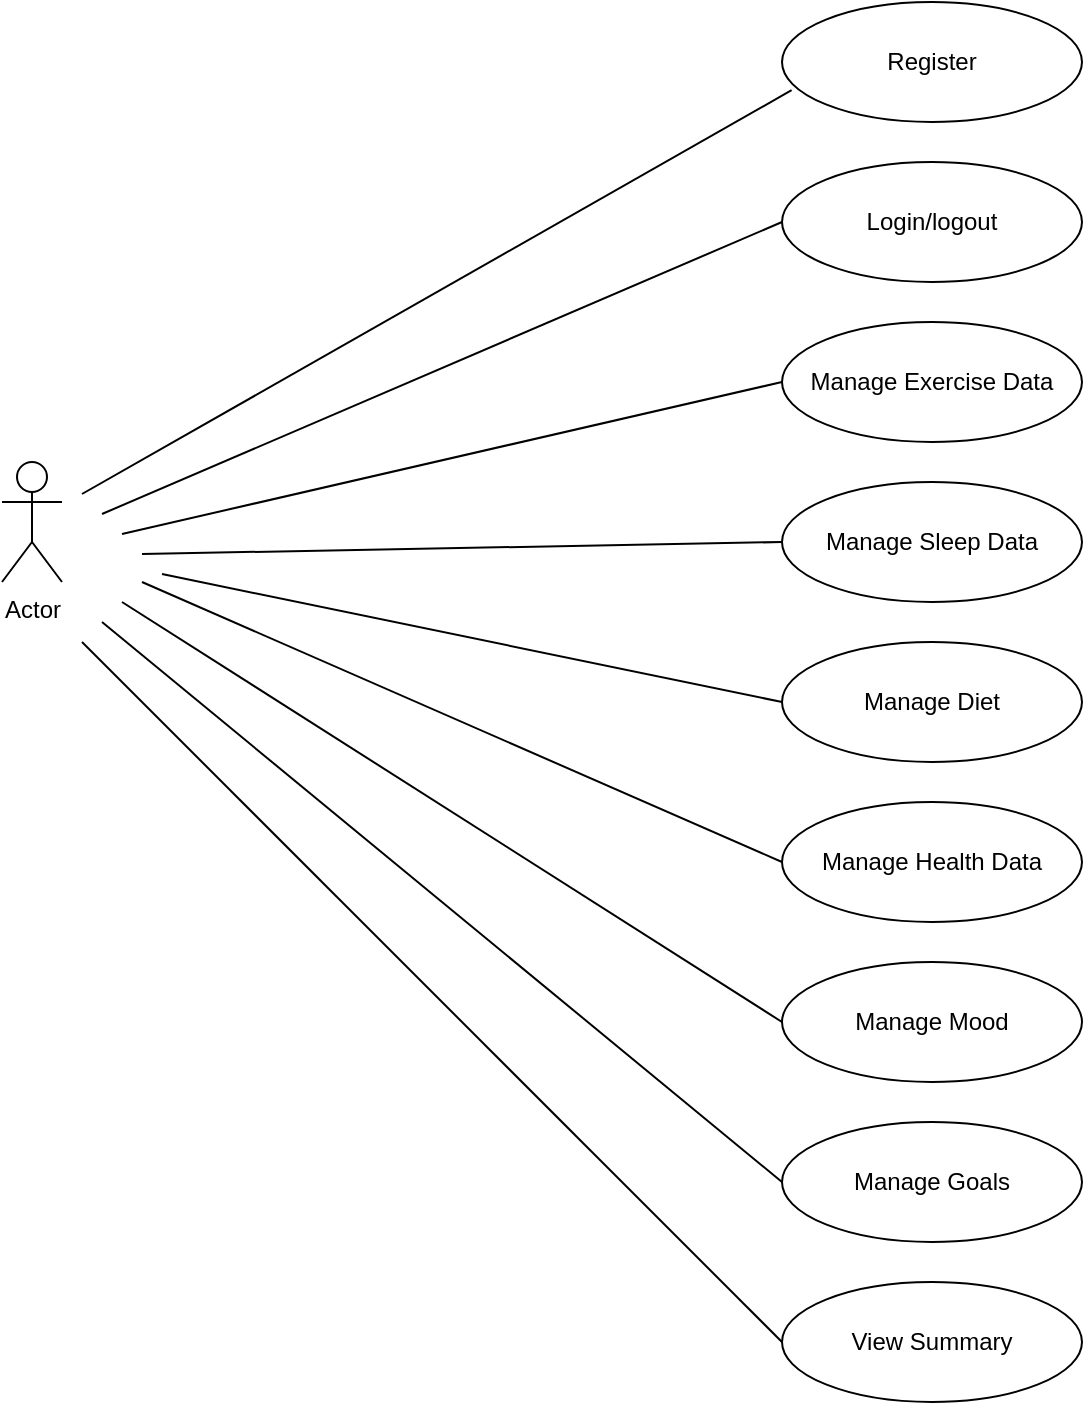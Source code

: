 <mxfile version="26.2.9">
  <diagram name="Page-1" id="pANCqRTnDvpiT3NyE_gX">
    <mxGraphModel dx="1256" dy="517" grid="1" gridSize="10" guides="1" tooltips="1" connect="1" arrows="1" fold="1" page="1" pageScale="1" pageWidth="850" pageHeight="1100" math="0" shadow="0">
      <root>
        <mxCell id="0" />
        <mxCell id="1" parent="0" />
        <mxCell id="AtM_QINytiNtAoSNpMNk-3" value="Actor" style="shape=umlActor;verticalLabelPosition=bottom;verticalAlign=top;html=1;outlineConnect=0;" parent="1" vertex="1">
          <mxGeometry x="120" y="250" width="30" height="60" as="geometry" />
        </mxCell>
        <mxCell id="AtM_QINytiNtAoSNpMNk-8" value="Login/logout" style="ellipse;whiteSpace=wrap;html=1;" parent="1" vertex="1">
          <mxGeometry x="510" y="100" width="150" height="60" as="geometry" />
        </mxCell>
        <mxCell id="AtM_QINytiNtAoSNpMNk-9" value="Manage Exercise Data" style="ellipse;whiteSpace=wrap;html=1;" parent="1" vertex="1">
          <mxGeometry x="510" y="180" width="150" height="60" as="geometry" />
        </mxCell>
        <mxCell id="AtM_QINytiNtAoSNpMNk-10" value="Manage Sleep Data" style="ellipse;whiteSpace=wrap;html=1;" parent="1" vertex="1">
          <mxGeometry x="510" y="260" width="150" height="60" as="geometry" />
        </mxCell>
        <mxCell id="AtM_QINytiNtAoSNpMNk-11" value="Manage Diet" style="ellipse;whiteSpace=wrap;html=1;" parent="1" vertex="1">
          <mxGeometry x="510" y="340" width="150" height="60" as="geometry" />
        </mxCell>
        <mxCell id="AtM_QINytiNtAoSNpMNk-12" value="Register" style="ellipse;whiteSpace=wrap;html=1;" parent="1" vertex="1">
          <mxGeometry x="510" y="20" width="150" height="60" as="geometry" />
        </mxCell>
        <mxCell id="AtM_QINytiNtAoSNpMNk-13" value="Manage Health Data" style="ellipse;whiteSpace=wrap;html=1;" parent="1" vertex="1">
          <mxGeometry x="510" y="420" width="150" height="60" as="geometry" />
        </mxCell>
        <mxCell id="AtM_QINytiNtAoSNpMNk-15" value="Manage Mood" style="ellipse;whiteSpace=wrap;html=1;" parent="1" vertex="1">
          <mxGeometry x="510" y="500" width="150" height="60" as="geometry" />
        </mxCell>
        <mxCell id="AtM_QINytiNtAoSNpMNk-17" value="View Summary" style="ellipse;whiteSpace=wrap;html=1;" parent="1" vertex="1">
          <mxGeometry x="510" y="660" width="150" height="60" as="geometry" />
        </mxCell>
        <mxCell id="AtM_QINytiNtAoSNpMNk-18" value="Manage Goals" style="ellipse;whiteSpace=wrap;html=1;" parent="1" vertex="1">
          <mxGeometry x="510" y="580" width="150" height="60" as="geometry" />
        </mxCell>
        <mxCell id="AtM_QINytiNtAoSNpMNk-20" value="" style="endArrow=none;html=1;rounded=0;entryX=0.032;entryY=0.735;entryDx=0;entryDy=0;entryPerimeter=0;" parent="1" target="AtM_QINytiNtAoSNpMNk-12" edge="1">
          <mxGeometry width="50" height="50" relative="1" as="geometry">
            <mxPoint x="160" y="266" as="sourcePoint" />
            <mxPoint x="490" y="266" as="targetPoint" />
          </mxGeometry>
        </mxCell>
        <mxCell id="AtM_QINytiNtAoSNpMNk-23" value="" style="endArrow=none;html=1;rounded=0;entryX=0;entryY=0.5;entryDx=0;entryDy=0;" parent="1" target="AtM_QINytiNtAoSNpMNk-8" edge="1">
          <mxGeometry width="50" height="50" relative="1" as="geometry">
            <mxPoint x="170" y="276" as="sourcePoint" />
            <mxPoint x="525" y="74" as="targetPoint" />
          </mxGeometry>
        </mxCell>
        <mxCell id="AtM_QINytiNtAoSNpMNk-24" value="" style="endArrow=none;html=1;rounded=0;entryX=0;entryY=0.5;entryDx=0;entryDy=0;" parent="1" target="AtM_QINytiNtAoSNpMNk-9" edge="1">
          <mxGeometry width="50" height="50" relative="1" as="geometry">
            <mxPoint x="180" y="286" as="sourcePoint" />
            <mxPoint x="535" y="84" as="targetPoint" />
          </mxGeometry>
        </mxCell>
        <mxCell id="AtM_QINytiNtAoSNpMNk-25" value="" style="endArrow=none;html=1;rounded=0;entryX=0;entryY=0.5;entryDx=0;entryDy=0;" parent="1" target="AtM_QINytiNtAoSNpMNk-10" edge="1">
          <mxGeometry width="50" height="50" relative="1" as="geometry">
            <mxPoint x="190" y="296" as="sourcePoint" />
            <mxPoint x="545" y="94" as="targetPoint" />
          </mxGeometry>
        </mxCell>
        <mxCell id="AtM_QINytiNtAoSNpMNk-26" value="" style="endArrow=none;html=1;rounded=0;entryX=0;entryY=0.5;entryDx=0;entryDy=0;" parent="1" target="AtM_QINytiNtAoSNpMNk-11" edge="1">
          <mxGeometry width="50" height="50" relative="1" as="geometry">
            <mxPoint x="200" y="306" as="sourcePoint" />
            <mxPoint x="555" y="104" as="targetPoint" />
          </mxGeometry>
        </mxCell>
        <mxCell id="AtM_QINytiNtAoSNpMNk-27" value="" style="endArrow=none;html=1;rounded=0;entryX=0;entryY=0.5;entryDx=0;entryDy=0;" parent="1" target="AtM_QINytiNtAoSNpMNk-13" edge="1">
          <mxGeometry width="50" height="50" relative="1" as="geometry">
            <mxPoint x="190" y="310" as="sourcePoint" />
            <mxPoint x="565" y="114" as="targetPoint" />
          </mxGeometry>
        </mxCell>
        <mxCell id="AtM_QINytiNtAoSNpMNk-28" value="" style="endArrow=none;html=1;rounded=0;entryX=0;entryY=0.5;entryDx=0;entryDy=0;" parent="1" target="AtM_QINytiNtAoSNpMNk-15" edge="1">
          <mxGeometry width="50" height="50" relative="1" as="geometry">
            <mxPoint x="180" y="320" as="sourcePoint" />
            <mxPoint x="575" y="124" as="targetPoint" />
          </mxGeometry>
        </mxCell>
        <mxCell id="AtM_QINytiNtAoSNpMNk-29" value="" style="endArrow=none;html=1;rounded=0;entryX=0;entryY=0.5;entryDx=0;entryDy=0;" parent="1" target="AtM_QINytiNtAoSNpMNk-18" edge="1">
          <mxGeometry width="50" height="50" relative="1" as="geometry">
            <mxPoint x="170" y="330" as="sourcePoint" />
            <mxPoint x="585" y="134" as="targetPoint" />
          </mxGeometry>
        </mxCell>
        <mxCell id="AtM_QINytiNtAoSNpMNk-30" value="" style="endArrow=none;html=1;rounded=0;entryX=0;entryY=0.5;entryDx=0;entryDy=0;" parent="1" target="AtM_QINytiNtAoSNpMNk-17" edge="1">
          <mxGeometry width="50" height="50" relative="1" as="geometry">
            <mxPoint x="160" y="340" as="sourcePoint" />
            <mxPoint x="490" y="630" as="targetPoint" />
          </mxGeometry>
        </mxCell>
      </root>
    </mxGraphModel>
  </diagram>
</mxfile>
